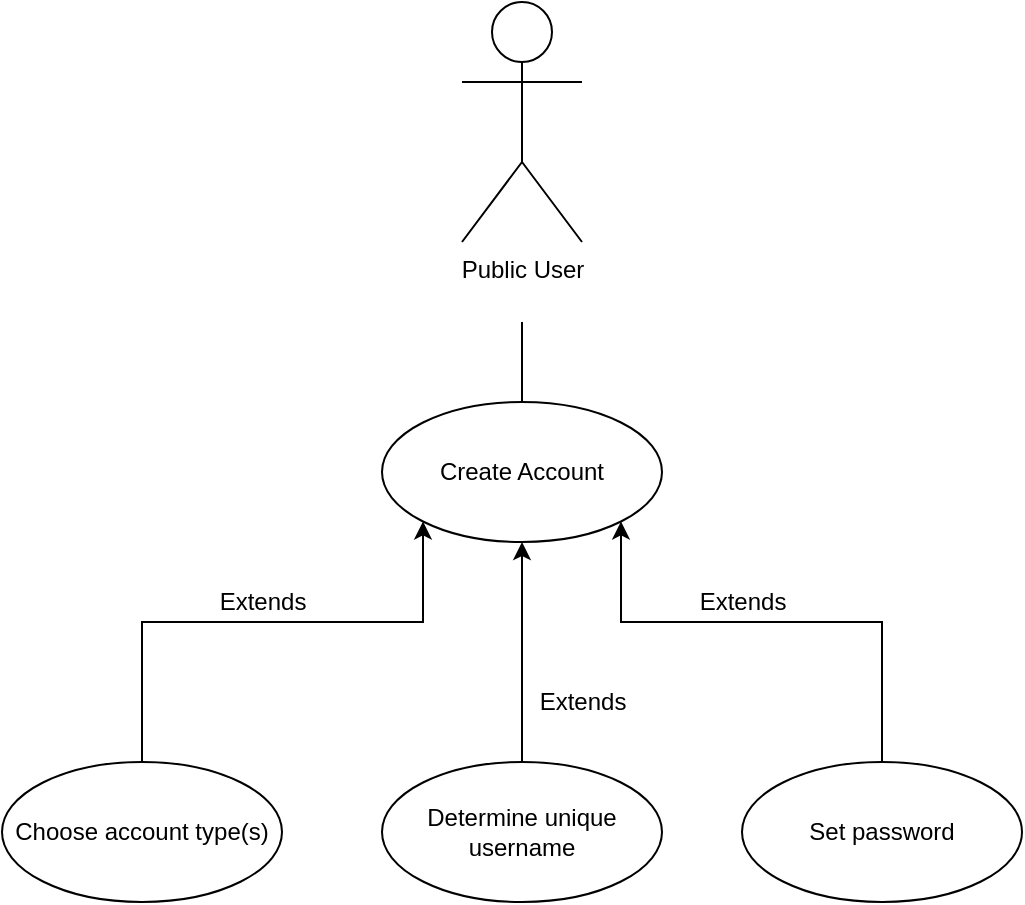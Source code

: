 <mxfile version="14.3.0" type="device"><diagram id="9stBLyVXCtomuKTPJa-X" name="Page-1"><mxGraphModel dx="1422" dy="762" grid="1" gridSize="10" guides="1" tooltips="1" connect="1" arrows="1" fold="1" page="1" pageScale="1" pageWidth="850" pageHeight="1100" math="0" shadow="0"><root><mxCell id="0"/><mxCell id="1" parent="0"/><mxCell id="6ZhchbFxj3nnNaU3ALAm-2" value="Public User&lt;br&gt;" style="shape=umlActor;verticalLabelPosition=bottom;verticalAlign=top;html=1;" parent="1" vertex="1"><mxGeometry x="410" y="70" width="60" height="120" as="geometry"/></mxCell><mxCell id="6ZhchbFxj3nnNaU3ALAm-3" value="Create Account" style="ellipse;whiteSpace=wrap;html=1;" parent="1" vertex="1"><mxGeometry x="370" y="270" width="140" height="70" as="geometry"/></mxCell><mxCell id="6ZhchbFxj3nnNaU3ALAm-16" style="edgeStyle=orthogonalEdgeStyle;rounded=0;orthogonalLoop=1;jettySize=auto;html=1;exitX=0.5;exitY=0;exitDx=0;exitDy=0;entryX=0;entryY=1;entryDx=0;entryDy=0;" parent="1" source="6ZhchbFxj3nnNaU3ALAm-9" target="6ZhchbFxj3nnNaU3ALAm-3" edge="1"><mxGeometry relative="1" as="geometry"><Array as="points"><mxPoint x="250" y="380"/><mxPoint x="391" y="380"/></Array></mxGeometry></mxCell><mxCell id="6ZhchbFxj3nnNaU3ALAm-9" value="Choose account type(s)" style="ellipse;whiteSpace=wrap;html=1;" parent="1" vertex="1"><mxGeometry x="180" y="450" width="140" height="70" as="geometry"/></mxCell><mxCell id="6ZhchbFxj3nnNaU3ALAm-14" style="edgeStyle=orthogonalEdgeStyle;rounded=0;orthogonalLoop=1;jettySize=auto;html=1;exitX=0.5;exitY=0;exitDx=0;exitDy=0;entryX=0.5;entryY=1;entryDx=0;entryDy=0;" parent="1" source="6ZhchbFxj3nnNaU3ALAm-10" target="6ZhchbFxj3nnNaU3ALAm-3" edge="1"><mxGeometry relative="1" as="geometry"/></mxCell><mxCell id="6ZhchbFxj3nnNaU3ALAm-10" value="Determine unique username" style="ellipse;whiteSpace=wrap;html=1;" parent="1" vertex="1"><mxGeometry x="370" y="450" width="140" height="70" as="geometry"/></mxCell><mxCell id="6ZhchbFxj3nnNaU3ALAm-15" style="edgeStyle=orthogonalEdgeStyle;rounded=0;orthogonalLoop=1;jettySize=auto;html=1;exitX=0.5;exitY=0;exitDx=0;exitDy=0;entryX=1;entryY=1;entryDx=0;entryDy=0;" parent="1" source="6ZhchbFxj3nnNaU3ALAm-11" target="6ZhchbFxj3nnNaU3ALAm-3" edge="1"><mxGeometry relative="1" as="geometry"><Array as="points"><mxPoint x="620" y="380"/><mxPoint x="490" y="380"/></Array></mxGeometry></mxCell><mxCell id="6ZhchbFxj3nnNaU3ALAm-11" value="Set password" style="ellipse;whiteSpace=wrap;html=1;" parent="1" vertex="1"><mxGeometry x="550" y="450" width="140" height="70" as="geometry"/></mxCell><mxCell id="6ZhchbFxj3nnNaU3ALAm-17" value="Extends" style="text;html=1;align=center;verticalAlign=middle;resizable=0;points=[];autosize=1;" parent="1" vertex="1"><mxGeometry x="280" y="360" width="60" height="20" as="geometry"/></mxCell><mxCell id="6ZhchbFxj3nnNaU3ALAm-18" value="Extends" style="text;html=1;align=center;verticalAlign=middle;resizable=0;points=[];autosize=1;" parent="1" vertex="1"><mxGeometry x="440" y="410" width="60" height="20" as="geometry"/></mxCell><mxCell id="6ZhchbFxj3nnNaU3ALAm-19" value="Extends" style="text;html=1;align=center;verticalAlign=middle;resizable=0;points=[];autosize=1;" parent="1" vertex="1"><mxGeometry x="520" y="360" width="60" height="20" as="geometry"/></mxCell><mxCell id="6ZhchbFxj3nnNaU3ALAm-28" value="" style="endArrow=none;html=1;exitX=0.5;exitY=0;exitDx=0;exitDy=0;" parent="1" source="6ZhchbFxj3nnNaU3ALAm-3" edge="1"><mxGeometry width="50" height="50" relative="1" as="geometry"><mxPoint x="440" y="270" as="sourcePoint"/><mxPoint x="440" y="230" as="targetPoint"/><Array as="points"/></mxGeometry></mxCell></root></mxGraphModel></diagram></mxfile>